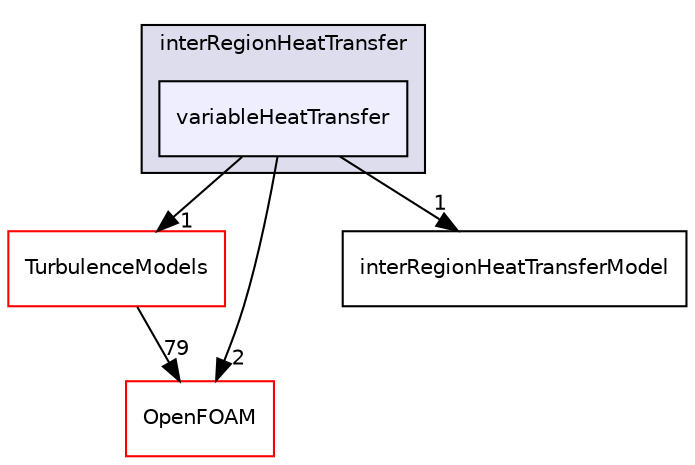 digraph "src/fvOptions/sources/interRegion/interRegionHeatTransfer/variableHeatTransfer" {
  bgcolor=transparent;
  compound=true
  node [ fontsize="10", fontname="Helvetica"];
  edge [ labelfontsize="10", labelfontname="Helvetica"];
  subgraph clusterdir_8c328afdfc5b8d48f5b4349289c6a376 {
    graph [ bgcolor="#ddddee", pencolor="black", label="interRegionHeatTransfer" fontname="Helvetica", fontsize="10", URL="dir_8c328afdfc5b8d48f5b4349289c6a376.html"]
  dir_7409800b089bd7e00596e5e140f730f8 [shape=box, label="variableHeatTransfer", style="filled", fillcolor="#eeeeff", pencolor="black", URL="dir_7409800b089bd7e00596e5e140f730f8.html"];
  }
  dir_1eda626aeac0f0ad2848c36acaa5d501 [shape=box label="TurbulenceModels" color="red" URL="dir_1eda626aeac0f0ad2848c36acaa5d501.html"];
  dir_c5473ff19b20e6ec4dfe5c310b3778a8 [shape=box label="OpenFOAM" color="red" URL="dir_c5473ff19b20e6ec4dfe5c310b3778a8.html"];
  dir_c627215e7364d331f2459936eb5b644d [shape=box label="interRegionHeatTransferModel" URL="dir_c627215e7364d331f2459936eb5b644d.html"];
  dir_1eda626aeac0f0ad2848c36acaa5d501->dir_c5473ff19b20e6ec4dfe5c310b3778a8 [headlabel="79", labeldistance=1.5 headhref="dir_000754_001897.html"];
  dir_7409800b089bd7e00596e5e140f730f8->dir_1eda626aeac0f0ad2848c36acaa5d501 [headlabel="1", labeldistance=1.5 headhref="dir_001361_000754.html"];
  dir_7409800b089bd7e00596e5e140f730f8->dir_c5473ff19b20e6ec4dfe5c310b3778a8 [headlabel="2", labeldistance=1.5 headhref="dir_001361_001897.html"];
  dir_7409800b089bd7e00596e5e140f730f8->dir_c627215e7364d331f2459936eb5b644d [headlabel="1", labeldistance=1.5 headhref="dir_001361_001359.html"];
}

